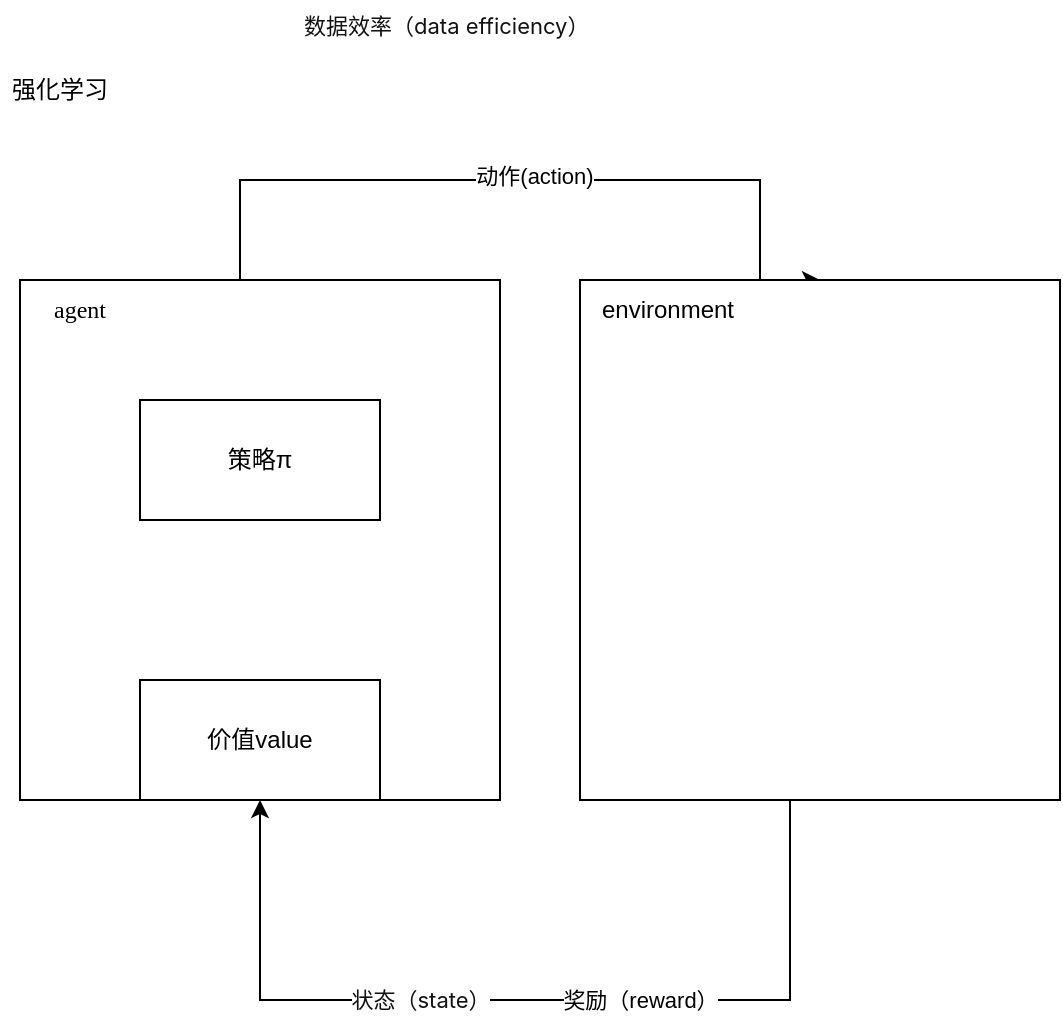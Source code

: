 <mxfile version="20.4.0" type="github">
  <diagram id="-WDrQpm04mG6wxkNXUL_" name="第 1 页">
    <mxGraphModel dx="942" dy="582" grid="1" gridSize="10" guides="1" tooltips="1" connect="1" arrows="1" fold="1" page="1" pageScale="1" pageWidth="827" pageHeight="1169" math="0" shadow="0">
      <root>
        <mxCell id="0" />
        <mxCell id="1" parent="0" />
        <mxCell id="GKZPm_HTWxjroD0qQNYb-16" value="" style="group" parent="1" vertex="1" connectable="0">
          <mxGeometry x="120" y="170" width="240" height="270" as="geometry" />
        </mxCell>
        <mxCell id="GKZPm_HTWxjroD0qQNYb-17" value="" style="group" parent="GKZPm_HTWxjroD0qQNYb-16" vertex="1" connectable="0">
          <mxGeometry width="240" height="260" as="geometry" />
        </mxCell>
        <mxCell id="GKZPm_HTWxjroD0qQNYb-4" value="&lt;pre style=&quot;&quot;&gt;&lt;br&gt;&lt;/pre&gt;" style="html=1;align=left;" parent="GKZPm_HTWxjroD0qQNYb-17" vertex="1">
          <mxGeometry width="240" height="260" as="geometry" />
        </mxCell>
        <mxCell id="GKZPm_HTWxjroD0qQNYb-15" value="agent" style="text;html=1;strokeColor=none;fillColor=none;align=center;verticalAlign=middle;whiteSpace=wrap;rounded=0;fontFamily=Times New Roman;" parent="GKZPm_HTWxjroD0qQNYb-17" vertex="1">
          <mxGeometry width="60" height="30" as="geometry" />
        </mxCell>
        <mxCell id="GKZPm_HTWxjroD0qQNYb-1" value="强化学习" style="text;html=1;strokeColor=none;fillColor=none;align=center;verticalAlign=middle;whiteSpace=wrap;rounded=0;" parent="1" vertex="1">
          <mxGeometry x="110" y="60" width="60" height="30" as="geometry" />
        </mxCell>
        <mxCell id="GKZPm_HTWxjroD0qQNYb-6" style="edgeStyle=orthogonalEdgeStyle;rounded=0;orthogonalLoop=1;jettySize=auto;html=1;entryX=0.5;entryY=0;entryDx=0;entryDy=0;" parent="1" source="GKZPm_HTWxjroD0qQNYb-4" target="GKZPm_HTWxjroD0qQNYb-5" edge="1">
          <mxGeometry relative="1" as="geometry">
            <Array as="points">
              <mxPoint x="230" y="120" />
              <mxPoint x="490" y="120" />
            </Array>
          </mxGeometry>
        </mxCell>
        <mxCell id="GKZPm_HTWxjroD0qQNYb-7" value="动作(action)" style="edgeLabel;html=1;align=center;verticalAlign=middle;resizable=0;points=[];" parent="GKZPm_HTWxjroD0qQNYb-6" vertex="1" connectable="0">
          <mxGeometry x="0.073" y="2" relative="1" as="geometry">
            <mxPoint x="-12" as="offset" />
          </mxGeometry>
        </mxCell>
        <mxCell id="GKZPm_HTWxjroD0qQNYb-8" style="edgeStyle=orthogonalEdgeStyle;rounded=0;orthogonalLoop=1;jettySize=auto;html=1;entryX=0.5;entryY=1;entryDx=0;entryDy=0;" parent="1" source="GKZPm_HTWxjroD0qQNYb-5" target="GKZPm_HTWxjroD0qQNYb-4" edge="1">
          <mxGeometry relative="1" as="geometry">
            <Array as="points">
              <mxPoint x="505" y="530" />
              <mxPoint x="240" y="530" />
            </Array>
          </mxGeometry>
        </mxCell>
        <mxCell id="GKZPm_HTWxjroD0qQNYb-9" value="奖励（reward）" style="edgeLabel;html=1;align=center;verticalAlign=middle;resizable=0;points=[];" parent="GKZPm_HTWxjroD0qQNYb-8" vertex="1" connectable="0">
          <mxGeometry x="-0.224" y="3" relative="1" as="geometry">
            <mxPoint x="5" y="-3" as="offset" />
          </mxGeometry>
        </mxCell>
        <mxCell id="YeoSOx8Mtortg0USL33u-1" value="&lt;span style=&quot;color: rgb(18, 18, 18); font-family: -apple-system, BlinkMacSystemFont, &amp;quot;Helvetica Neue&amp;quot;, &amp;quot;PingFang SC&amp;quot;, &amp;quot;Microsoft YaHei&amp;quot;, &amp;quot;Source Han Sans SC&amp;quot;, &amp;quot;Noto Sans CJK SC&amp;quot;, &amp;quot;WenQuanYi Micro Hei&amp;quot;, sans-serif; font-size: 11px; text-align: start;&quot;&gt;状态（state）&lt;/span&gt;" style="edgeLabel;html=1;align=center;verticalAlign=middle;resizable=0;points=[];fontSize=11;" vertex="1" connectable="0" parent="GKZPm_HTWxjroD0qQNYb-8">
          <mxGeometry x="0.196" relative="1" as="geometry">
            <mxPoint x="-7" as="offset" />
          </mxGeometry>
        </mxCell>
        <mxCell id="GKZPm_HTWxjroD0qQNYb-13" value="策略π" style="rounded=0;whiteSpace=wrap;html=1;" parent="1" vertex="1">
          <mxGeometry x="180" y="230" width="120" height="60" as="geometry" />
        </mxCell>
        <mxCell id="GKZPm_HTWxjroD0qQNYb-14" value="价值value" style="rounded=0;whiteSpace=wrap;html=1;" parent="1" vertex="1">
          <mxGeometry x="180" y="370" width="120" height="60" as="geometry" />
        </mxCell>
        <mxCell id="GKZPm_HTWxjroD0qQNYb-19" value="" style="group" parent="1" vertex="1" connectable="0">
          <mxGeometry x="400" y="170" width="240" height="260" as="geometry" />
        </mxCell>
        <mxCell id="GKZPm_HTWxjroD0qQNYb-5" value="" style="html=1;" parent="GKZPm_HTWxjroD0qQNYb-19" vertex="1">
          <mxGeometry width="240" height="260" as="geometry" />
        </mxCell>
        <mxCell id="GKZPm_HTWxjroD0qQNYb-18" value="&lt;span style=&quot;font-family: Helvetica;&quot;&gt;environment&lt;/span&gt;" style="text;html=1;strokeColor=none;fillColor=none;align=center;verticalAlign=middle;whiteSpace=wrap;rounded=0;fontFamily=Times New Roman;" parent="GKZPm_HTWxjroD0qQNYb-19" vertex="1">
          <mxGeometry x="14" width="60" height="30" as="geometry" />
        </mxCell>
        <mxCell id="YeoSOx8Mtortg0USL33u-2" value="&lt;span style=&quot;color: rgb(18, 18, 18); font-family: -apple-system, BlinkMacSystemFont, &amp;quot;Helvetica Neue&amp;quot;, &amp;quot;PingFang SC&amp;quot;, &amp;quot;Microsoft YaHei&amp;quot;, &amp;quot;Source Han Sans SC&amp;quot;, &amp;quot;Noto Sans CJK SC&amp;quot;, &amp;quot;WenQuanYi Micro Hei&amp;quot;, sans-serif; font-style: normal; font-variant-ligatures: normal; font-variant-caps: normal; font-weight: 400; letter-spacing: normal; orphans: 2; text-align: start; text-indent: 0px; text-transform: none; widows: 2; word-spacing: 0px; -webkit-text-stroke-width: 0px; background-color: rgb(255, 255, 255); text-decoration-thickness: initial; text-decoration-style: initial; text-decoration-color: initial; float: none; display: inline !important;&quot;&gt;&lt;font style=&quot;font-size: 11px;&quot;&gt;数据效率（data efficiency）&lt;/font&gt;&lt;/span&gt;" style="text;whiteSpace=wrap;html=1;fontSize=11;" vertex="1" parent="1">
          <mxGeometry x="260" y="30" width="240" height="40" as="geometry" />
        </mxCell>
      </root>
    </mxGraphModel>
  </diagram>
</mxfile>

